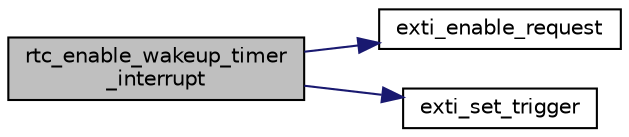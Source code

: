 digraph "rtc_enable_wakeup_timer_interrupt"
{
  edge [fontname="Helvetica",fontsize="10",labelfontname="Helvetica",labelfontsize="10"];
  node [fontname="Helvetica",fontsize="10",shape=record];
  rankdir="LR";
  Node1 [label="rtc_enable_wakeup_timer\l_interrupt",height=0.2,width=0.4,color="black", fillcolor="grey75", style="filled", fontcolor="black"];
  Node1 -> Node2 [color="midnightblue",fontsize="10",style="solid",fontname="Helvetica"];
  Node2 [label="exti_enable_request",height=0.2,width=0.4,color="black", fillcolor="white", style="filled",URL="$group__exti__defines.html#gacb53c6b7ac0a8908568b7a1f7bc50d25"];
  Node1 -> Node3 [color="midnightblue",fontsize="10",style="solid",fontname="Helvetica"];
  Node3 [label="exti_set_trigger",height=0.2,width=0.4,color="black", fillcolor="white", style="filled",URL="$group__exti__defines.html#ga8b05a3586764aeb0dd1366dd46616a65"];
}
